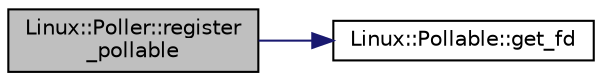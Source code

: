 digraph "Linux::Poller::register_pollable"
{
 // INTERACTIVE_SVG=YES
  edge [fontname="Helvetica",fontsize="10",labelfontname="Helvetica",labelfontsize="10"];
  node [fontname="Helvetica",fontsize="10",shape=record];
  rankdir="LR";
  Node1 [label="Linux::Poller::register\l_pollable",height=0.2,width=0.4,color="black", fillcolor="grey75", style="filled", fontcolor="black"];
  Node1 -> Node2 [color="midnightblue",fontsize="10",style="solid",fontname="Helvetica"];
  Node2 [label="Linux::Pollable::get_fd",height=0.2,width=0.4,color="black", fillcolor="white", style="filled",URL="$classLinux_1_1Pollable.html#afbed38a72350c9bd20318b29d3d30047"];
}
